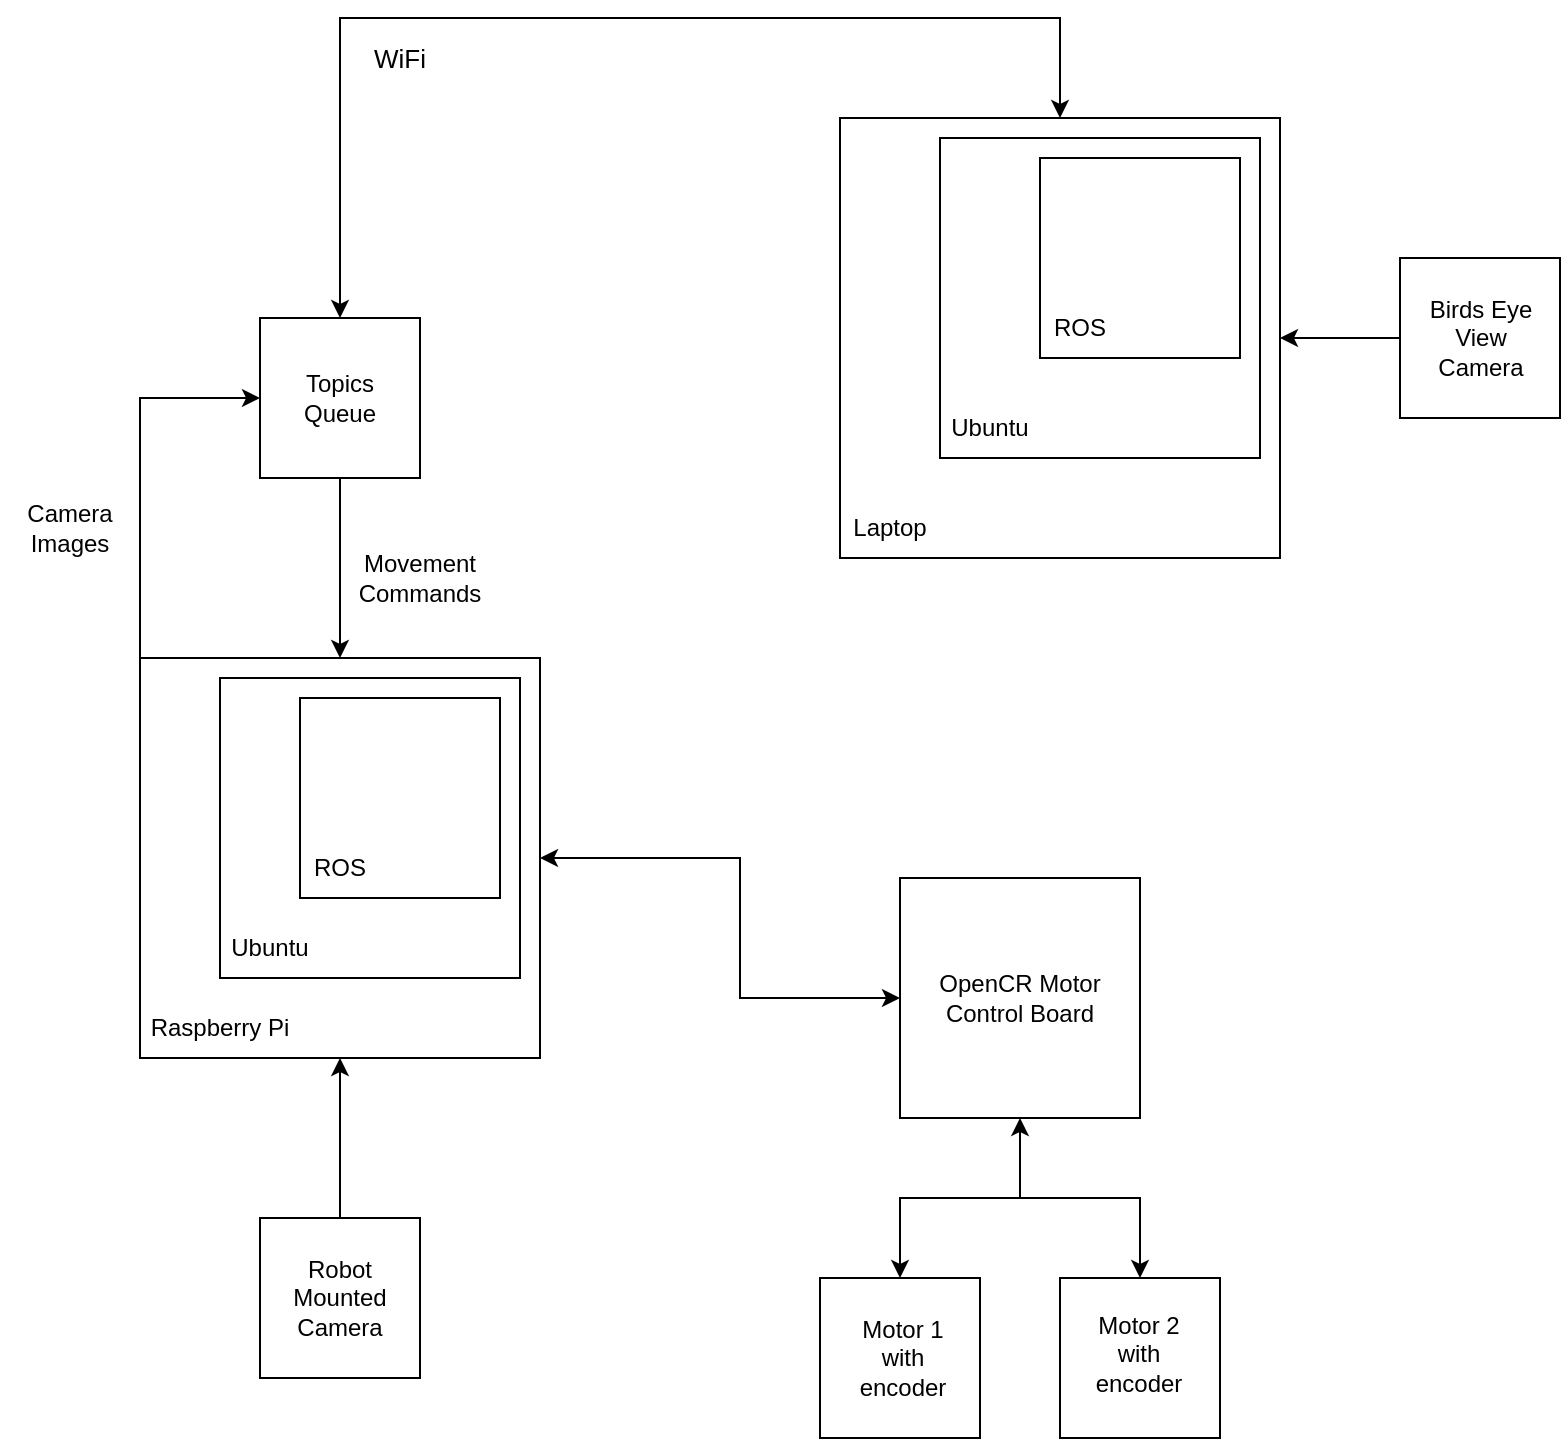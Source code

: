 <mxfile version="20.8.20" type="google"><diagram id="C5RBs43oDa-KdzZeNtuy" name="Page-1"><mxGraphModel grid="1" page="1" gridSize="10" guides="1" tooltips="1" connect="1" arrows="1" fold="1" pageScale="1" pageWidth="827" pageHeight="1169" math="0" shadow="0"><root><mxCell id="WIyWlLk6GJQsqaUBKTNV-0"/><mxCell id="WIyWlLk6GJQsqaUBKTNV-1" parent="WIyWlLk6GJQsqaUBKTNV-0"/><mxCell id="k4-tu6SVSNcejS8ci1-I-1" value="" style="whiteSpace=wrap;html=1;aspect=fixed;" vertex="1" parent="WIyWlLk6GJQsqaUBKTNV-1"><mxGeometry x="450" y="60" width="220" height="220" as="geometry"/></mxCell><mxCell id="k4-tu6SVSNcejS8ci1-I-2" value="" style="whiteSpace=wrap;html=1;aspect=fixed;" vertex="1" parent="WIyWlLk6GJQsqaUBKTNV-1"><mxGeometry x="500" y="70" width="160" height="160" as="geometry"/></mxCell><mxCell id="k4-tu6SVSNcejS8ci1-I-3" value="" style="whiteSpace=wrap;html=1;aspect=fixed;" vertex="1" parent="WIyWlLk6GJQsqaUBKTNV-1"><mxGeometry x="550" y="80" width="100" height="100" as="geometry"/></mxCell><mxCell id="k4-tu6SVSNcejS8ci1-I-5" value="Laptop" style="text;html=1;strokeColor=none;fillColor=none;align=center;verticalAlign=middle;whiteSpace=wrap;rounded=0;" vertex="1" parent="WIyWlLk6GJQsqaUBKTNV-1"><mxGeometry x="450" y="250" width="50" height="30" as="geometry"/></mxCell><mxCell id="k4-tu6SVSNcejS8ci1-I-6" value="Ubuntu" style="text;html=1;strokeColor=none;fillColor=none;align=center;verticalAlign=middle;whiteSpace=wrap;rounded=0;" vertex="1" parent="WIyWlLk6GJQsqaUBKTNV-1"><mxGeometry x="500" y="200" width="50" height="30" as="geometry"/></mxCell><mxCell id="k4-tu6SVSNcejS8ci1-I-7" value="ROS" style="text;html=1;strokeColor=none;fillColor=none;align=center;verticalAlign=middle;whiteSpace=wrap;rounded=0;" vertex="1" parent="WIyWlLk6GJQsqaUBKTNV-1"><mxGeometry x="550" y="150" width="40" height="30" as="geometry"/></mxCell><mxCell id="k4-tu6SVSNcejS8ci1-I-8" value="" style="whiteSpace=wrap;html=1;aspect=fixed;" vertex="1" parent="WIyWlLk6GJQsqaUBKTNV-1"><mxGeometry x="730" y="130" width="80" height="80" as="geometry"/></mxCell><mxCell id="k4-tu6SVSNcejS8ci1-I-9" value="Birds Eye View Camera" style="text;html=1;strokeColor=none;fillColor=none;align=center;verticalAlign=middle;whiteSpace=wrap;rounded=0;" vertex="1" parent="WIyWlLk6GJQsqaUBKTNV-1"><mxGeometry x="737.5" y="150" width="65" height="40" as="geometry"/></mxCell><mxCell id="k4-tu6SVSNcejS8ci1-I-10" value="" style="endArrow=classic;html=1;rounded=0;exitX=0;exitY=0.5;exitDx=0;exitDy=0;entryX=1;entryY=0.5;entryDx=0;entryDy=0;" edge="1" parent="WIyWlLk6GJQsqaUBKTNV-1" source="k4-tu6SVSNcejS8ci1-I-8" target="k4-tu6SVSNcejS8ci1-I-1"><mxGeometry width="50" height="50" relative="1" as="geometry"><mxPoint x="430" y="290" as="sourcePoint"/><mxPoint x="680" y="130" as="targetPoint"/></mxGeometry></mxCell><mxCell id="k4-tu6SVSNcejS8ci1-I-11" value="" style="whiteSpace=wrap;html=1;aspect=fixed;" vertex="1" parent="WIyWlLk6GJQsqaUBKTNV-1"><mxGeometry x="160" y="160" width="80" height="80" as="geometry"/></mxCell><mxCell id="k4-tu6SVSNcejS8ci1-I-12" value="Topics Queue" style="text;html=1;strokeColor=none;fillColor=none;align=center;verticalAlign=middle;whiteSpace=wrap;rounded=0;" vertex="1" parent="WIyWlLk6GJQsqaUBKTNV-1"><mxGeometry x="165" y="177.5" width="70" height="45" as="geometry"/></mxCell><mxCell id="k4-tu6SVSNcejS8ci1-I-14" value="" style="whiteSpace=wrap;html=1;aspect=fixed;" vertex="1" parent="WIyWlLk6GJQsqaUBKTNV-1"><mxGeometry x="100" y="330" width="200" height="200" as="geometry"/></mxCell><mxCell id="k4-tu6SVSNcejS8ci1-I-15" value="" style="whiteSpace=wrap;html=1;aspect=fixed;" vertex="1" parent="WIyWlLk6GJQsqaUBKTNV-1"><mxGeometry x="140" y="340" width="150" height="150" as="geometry"/></mxCell><mxCell id="k4-tu6SVSNcejS8ci1-I-16" value="" style="whiteSpace=wrap;html=1;aspect=fixed;" vertex="1" parent="WIyWlLk6GJQsqaUBKTNV-1"><mxGeometry x="180" y="350" width="100" height="100" as="geometry"/></mxCell><mxCell id="k4-tu6SVSNcejS8ci1-I-17" value="ROS" style="text;html=1;strokeColor=none;fillColor=none;align=center;verticalAlign=middle;whiteSpace=wrap;rounded=0;" vertex="1" parent="WIyWlLk6GJQsqaUBKTNV-1"><mxGeometry x="180" y="420" width="40" height="30" as="geometry"/></mxCell><mxCell id="k4-tu6SVSNcejS8ci1-I-18" value="Ubuntu" style="text;html=1;strokeColor=none;fillColor=none;align=center;verticalAlign=middle;whiteSpace=wrap;rounded=0;" vertex="1" parent="WIyWlLk6GJQsqaUBKTNV-1"><mxGeometry x="140" y="460" width="50" height="30" as="geometry"/></mxCell><mxCell id="k4-tu6SVSNcejS8ci1-I-19" value="Raspberry Pi" style="text;html=1;strokeColor=none;fillColor=none;align=center;verticalAlign=middle;whiteSpace=wrap;rounded=0;" vertex="1" parent="WIyWlLk6GJQsqaUBKTNV-1"><mxGeometry x="100" y="500" width="80" height="30" as="geometry"/></mxCell><mxCell id="k4-tu6SVSNcejS8ci1-I-20" value="" style="endArrow=classic;html=1;rounded=0;entryX=0;entryY=0.5;entryDx=0;entryDy=0;exitX=0;exitY=0;exitDx=0;exitDy=0;" edge="1" parent="WIyWlLk6GJQsqaUBKTNV-1" source="k4-tu6SVSNcejS8ci1-I-14" target="k4-tu6SVSNcejS8ci1-I-11"><mxGeometry width="50" height="50" relative="1" as="geometry"><mxPoint x="150" y="320" as="sourcePoint"/><mxPoint x="130" y="200" as="targetPoint"/><Array as="points"><mxPoint x="100" y="200"/></Array></mxGeometry></mxCell><mxCell id="k4-tu6SVSNcejS8ci1-I-24" value="" style="endArrow=classic;html=1;rounded=0;exitX=0.5;exitY=1;exitDx=0;exitDy=0;entryX=0.5;entryY=0;entryDx=0;entryDy=0;" edge="1" parent="WIyWlLk6GJQsqaUBKTNV-1" source="k4-tu6SVSNcejS8ci1-I-11" target="k4-tu6SVSNcejS8ci1-I-14"><mxGeometry width="50" height="50" relative="1" as="geometry"><mxPoint x="420" y="290" as="sourcePoint"/><mxPoint x="470" y="240" as="targetPoint"/></mxGeometry></mxCell><mxCell id="k4-tu6SVSNcejS8ci1-I-25" value="Movement Commands" style="text;html=1;strokeColor=none;fillColor=none;align=center;verticalAlign=middle;whiteSpace=wrap;rounded=0;" vertex="1" parent="WIyWlLk6GJQsqaUBKTNV-1"><mxGeometry x="200" y="270" width="80" height="40" as="geometry"/></mxCell><mxCell id="k4-tu6SVSNcejS8ci1-I-26" value="Camera Images" style="text;html=1;strokeColor=none;fillColor=none;align=center;verticalAlign=middle;whiteSpace=wrap;rounded=0;" vertex="1" parent="WIyWlLk6GJQsqaUBKTNV-1"><mxGeometry x="30" y="245" width="70" height="40" as="geometry"/></mxCell><mxCell id="k4-tu6SVSNcejS8ci1-I-27" value="" style="whiteSpace=wrap;html=1;aspect=fixed;" vertex="1" parent="WIyWlLk6GJQsqaUBKTNV-1"><mxGeometry x="160" y="610" width="80" height="80" as="geometry"/></mxCell><mxCell id="k4-tu6SVSNcejS8ci1-I-28" value="Robot Mounted Camera" style="text;html=1;strokeColor=none;fillColor=none;align=center;verticalAlign=middle;whiteSpace=wrap;rounded=0;" vertex="1" parent="WIyWlLk6GJQsqaUBKTNV-1"><mxGeometry x="160" y="620" width="80" height="60" as="geometry"/></mxCell><mxCell id="k4-tu6SVSNcejS8ci1-I-29" value="" style="endArrow=classic;html=1;rounded=0;exitX=0.5;exitY=0;exitDx=0;exitDy=0;entryX=0.5;entryY=1;entryDx=0;entryDy=0;" edge="1" parent="WIyWlLk6GJQsqaUBKTNV-1" source="k4-tu6SVSNcejS8ci1-I-27" target="k4-tu6SVSNcejS8ci1-I-14"><mxGeometry width="50" height="50" relative="1" as="geometry"><mxPoint x="420" y="550" as="sourcePoint"/><mxPoint x="470" y="500" as="targetPoint"/></mxGeometry></mxCell><mxCell id="k4-tu6SVSNcejS8ci1-I-30" value="" style="whiteSpace=wrap;html=1;aspect=fixed;" vertex="1" parent="WIyWlLk6GJQsqaUBKTNV-1"><mxGeometry x="480" y="440" width="120" height="120" as="geometry"/></mxCell><mxCell id="k4-tu6SVSNcejS8ci1-I-31" value="OpenCR Motor Control Board" style="text;html=1;strokeColor=none;fillColor=none;align=center;verticalAlign=middle;whiteSpace=wrap;rounded=0;" vertex="1" parent="WIyWlLk6GJQsqaUBKTNV-1"><mxGeometry x="490" y="475" width="100" height="50" as="geometry"/></mxCell><mxCell id="k4-tu6SVSNcejS8ci1-I-32" value="" style="whiteSpace=wrap;html=1;aspect=fixed;" vertex="1" parent="WIyWlLk6GJQsqaUBKTNV-1"><mxGeometry x="440" y="640" width="80" height="80" as="geometry"/></mxCell><mxCell id="k4-tu6SVSNcejS8ci1-I-33" value="" style="whiteSpace=wrap;html=1;aspect=fixed;" vertex="1" parent="WIyWlLk6GJQsqaUBKTNV-1"><mxGeometry x="560" y="640" width="80" height="80" as="geometry"/></mxCell><mxCell id="k4-tu6SVSNcejS8ci1-I-34" value="Motor 1 with encoder" style="text;html=1;strokeColor=none;fillColor=none;align=center;verticalAlign=middle;whiteSpace=wrap;rounded=0;" vertex="1" parent="WIyWlLk6GJQsqaUBKTNV-1"><mxGeometry x="449" y="655" width="65" height="50" as="geometry"/></mxCell><mxCell id="k4-tu6SVSNcejS8ci1-I-35" value="Motor 2 with encoder" style="text;html=1;strokeColor=none;fillColor=none;align=center;verticalAlign=middle;whiteSpace=wrap;rounded=0;" vertex="1" parent="WIyWlLk6GJQsqaUBKTNV-1"><mxGeometry x="567.5" y="650" width="62.5" height="55" as="geometry"/></mxCell><mxCell id="k4-tu6SVSNcejS8ci1-I-36" value="" style="endArrow=classic;startArrow=classic;html=1;rounded=0;exitX=0.5;exitY=1;exitDx=0;exitDy=0;entryX=0.5;entryY=0;entryDx=0;entryDy=0;" edge="1" parent="WIyWlLk6GJQsqaUBKTNV-1" source="k4-tu6SVSNcejS8ci1-I-30" target="k4-tu6SVSNcejS8ci1-I-32"><mxGeometry width="50" height="50" relative="1" as="geometry"><mxPoint x="420" y="510" as="sourcePoint"/><mxPoint x="540" y="620" as="targetPoint"/><Array as="points"><mxPoint x="540" y="600"/><mxPoint x="480" y="600"/></Array></mxGeometry></mxCell><mxCell id="k4-tu6SVSNcejS8ci1-I-37" value="" style="endArrow=classic;html=1;rounded=0;entryX=0.5;entryY=0;entryDx=0;entryDy=0;" edge="1" parent="WIyWlLk6GJQsqaUBKTNV-1" target="k4-tu6SVSNcejS8ci1-I-33"><mxGeometry width="50" height="50" relative="1" as="geometry"><mxPoint x="540" y="600" as="sourcePoint"/><mxPoint x="470" y="460" as="targetPoint"/><Array as="points"><mxPoint x="600" y="600"/></Array></mxGeometry></mxCell><mxCell id="k4-tu6SVSNcejS8ci1-I-38" value="" style="endArrow=classic;startArrow=classic;html=1;rounded=0;exitX=1;exitY=0.5;exitDx=0;exitDy=0;entryX=0;entryY=0.5;entryDx=0;entryDy=0;" edge="1" parent="WIyWlLk6GJQsqaUBKTNV-1" source="k4-tu6SVSNcejS8ci1-I-14" target="k4-tu6SVSNcejS8ci1-I-30"><mxGeometry width="50" height="50" relative="1" as="geometry"><mxPoint x="420" y="510" as="sourcePoint"/><mxPoint x="470" y="460" as="targetPoint"/><Array as="points"><mxPoint x="400" y="430"/><mxPoint x="400" y="500"/></Array></mxGeometry></mxCell><mxCell id="k4-tu6SVSNcejS8ci1-I-45" value="WiFi" style="text;html=1;strokeColor=none;fillColor=none;align=center;verticalAlign=middle;whiteSpace=wrap;rounded=0;fontSize=13;" vertex="1" parent="WIyWlLk6GJQsqaUBKTNV-1"><mxGeometry x="200" y="10" width="60" height="40" as="geometry"/></mxCell><mxCell id="k4-tu6SVSNcejS8ci1-I-46" value="" style="endArrow=classic;startArrow=classic;html=1;rounded=0;fontSize=13;exitX=0.5;exitY=0;exitDx=0;exitDy=0;entryX=0.5;entryY=0;entryDx=0;entryDy=0;" edge="1" parent="WIyWlLk6GJQsqaUBKTNV-1" source="k4-tu6SVSNcejS8ci1-I-1" target="k4-tu6SVSNcejS8ci1-I-11"><mxGeometry width="50" height="50" relative="1" as="geometry"><mxPoint x="540" y="50" as="sourcePoint"/><mxPoint x="470" y="50" as="targetPoint"/><Array as="points"><mxPoint x="560" y="10"/><mxPoint x="200" y="10"/></Array></mxGeometry></mxCell></root></mxGraphModel></diagram></mxfile>